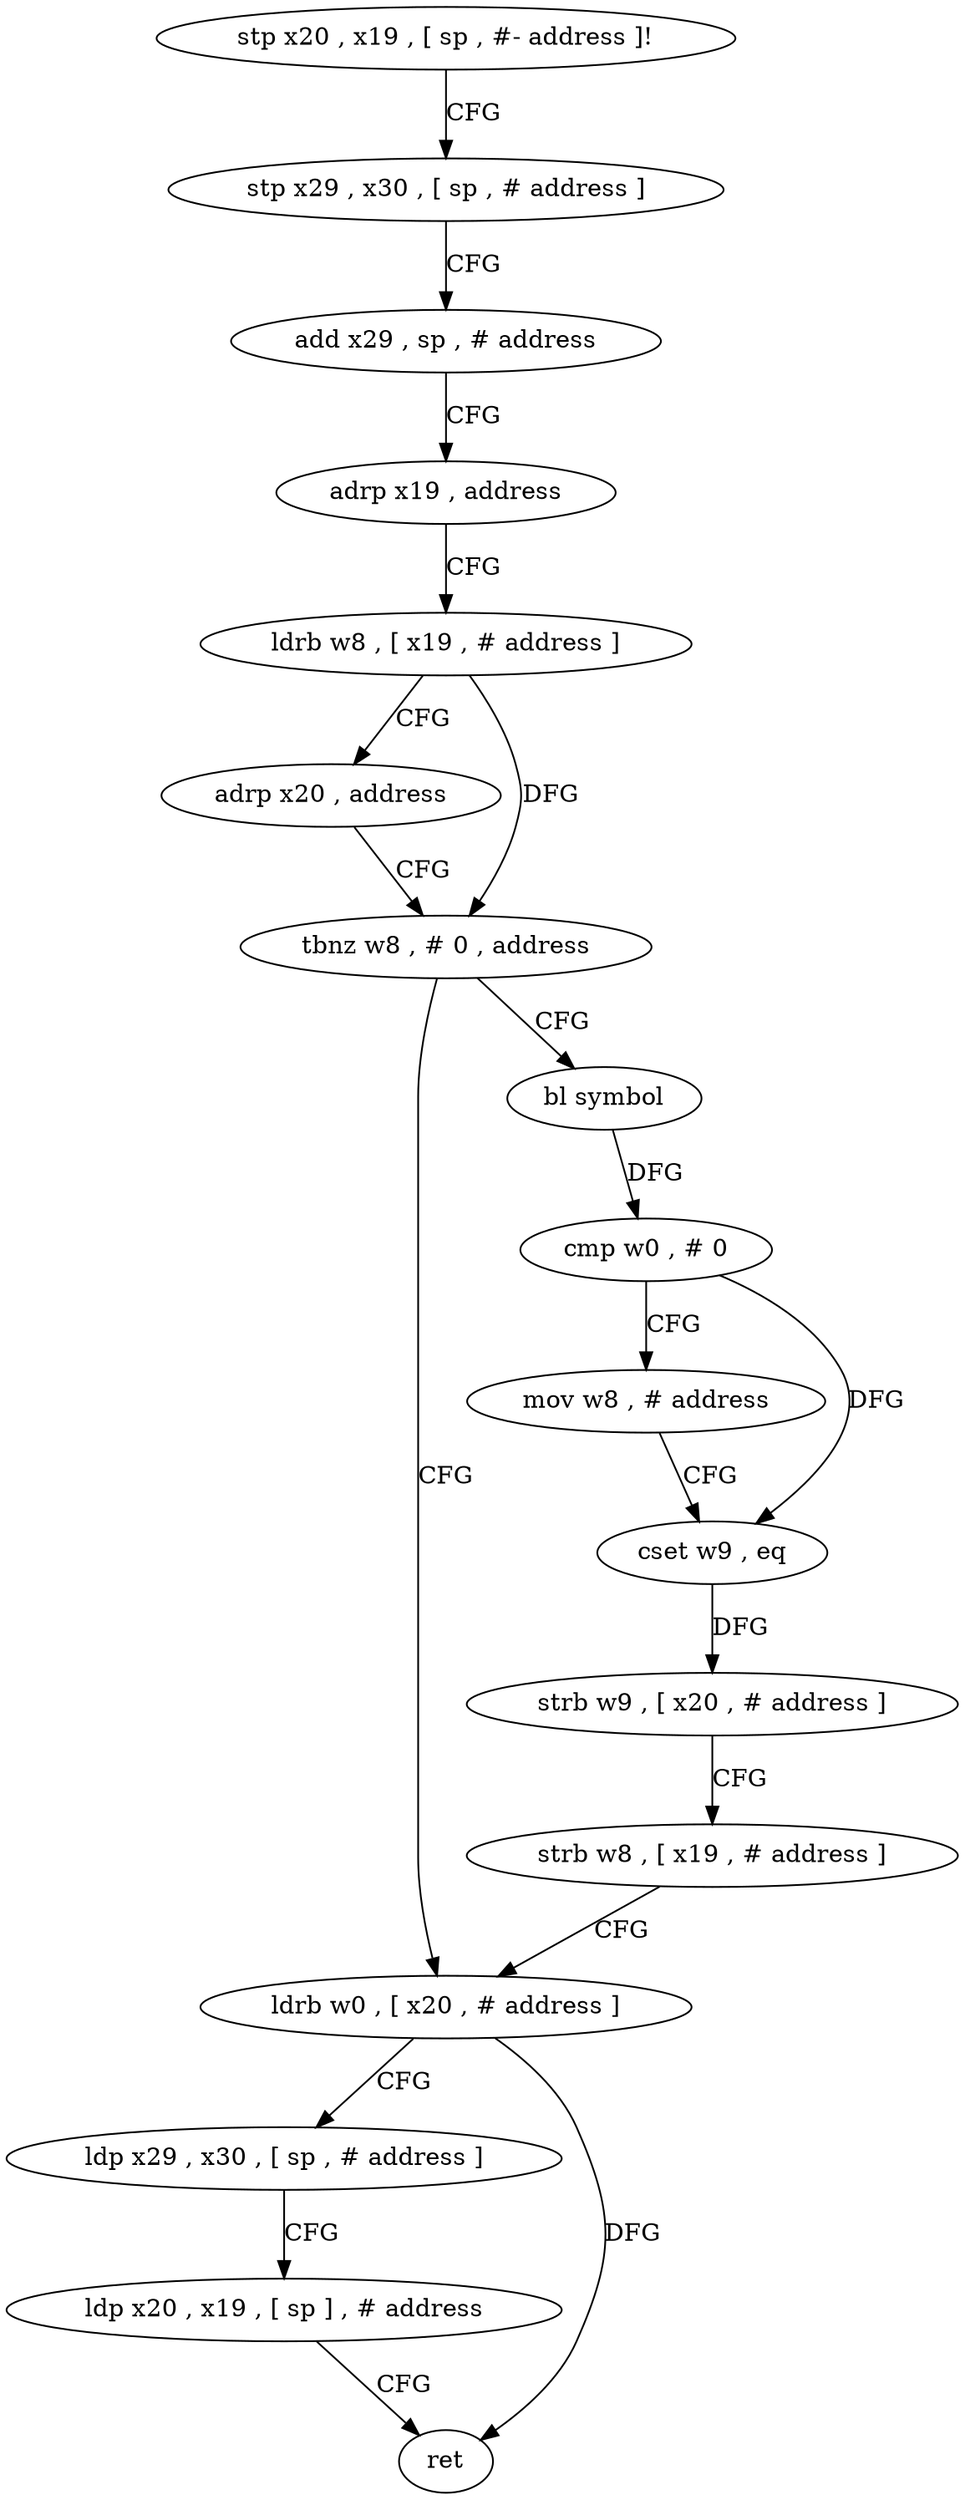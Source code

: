 digraph "func" {
"4263412" [label = "stp x20 , x19 , [ sp , #- address ]!" ]
"4263416" [label = "stp x29 , x30 , [ sp , # address ]" ]
"4263420" [label = "add x29 , sp , # address" ]
"4263424" [label = "adrp x19 , address" ]
"4263428" [label = "ldrb w8 , [ x19 , # address ]" ]
"4263432" [label = "adrp x20 , address" ]
"4263436" [label = "tbnz w8 , # 0 , address" ]
"4263464" [label = "ldrb w0 , [ x20 , # address ]" ]
"4263440" [label = "bl symbol" ]
"4263468" [label = "ldp x29 , x30 , [ sp , # address ]" ]
"4263472" [label = "ldp x20 , x19 , [ sp ] , # address" ]
"4263476" [label = "ret" ]
"4263444" [label = "cmp w0 , # 0" ]
"4263448" [label = "mov w8 , # address" ]
"4263452" [label = "cset w9 , eq" ]
"4263456" [label = "strb w9 , [ x20 , # address ]" ]
"4263460" [label = "strb w8 , [ x19 , # address ]" ]
"4263412" -> "4263416" [ label = "CFG" ]
"4263416" -> "4263420" [ label = "CFG" ]
"4263420" -> "4263424" [ label = "CFG" ]
"4263424" -> "4263428" [ label = "CFG" ]
"4263428" -> "4263432" [ label = "CFG" ]
"4263428" -> "4263436" [ label = "DFG" ]
"4263432" -> "4263436" [ label = "CFG" ]
"4263436" -> "4263464" [ label = "CFG" ]
"4263436" -> "4263440" [ label = "CFG" ]
"4263464" -> "4263468" [ label = "CFG" ]
"4263464" -> "4263476" [ label = "DFG" ]
"4263440" -> "4263444" [ label = "DFG" ]
"4263468" -> "4263472" [ label = "CFG" ]
"4263472" -> "4263476" [ label = "CFG" ]
"4263444" -> "4263448" [ label = "CFG" ]
"4263444" -> "4263452" [ label = "DFG" ]
"4263448" -> "4263452" [ label = "CFG" ]
"4263452" -> "4263456" [ label = "DFG" ]
"4263456" -> "4263460" [ label = "CFG" ]
"4263460" -> "4263464" [ label = "CFG" ]
}
